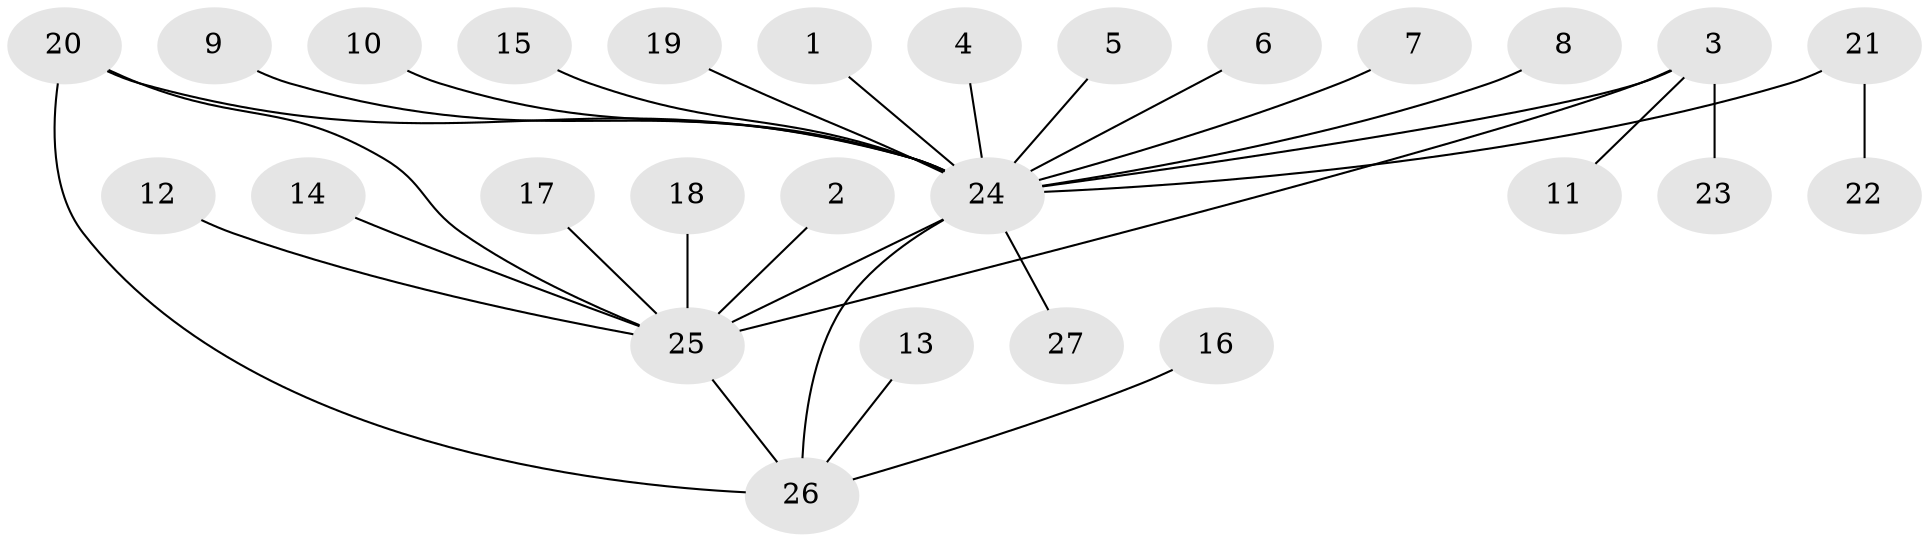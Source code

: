 // original degree distribution, {4: 0.038461538461538464, 3: 0.057692307692307696, 23: 0.019230769230769232, 6: 0.019230769230769232, 1: 0.6153846153846154, 12: 0.019230769230769232, 2: 0.19230769230769232, 7: 0.019230769230769232, 5: 0.019230769230769232}
// Generated by graph-tools (version 1.1) at 2025/49/03/09/25 03:49:57]
// undirected, 27 vertices, 30 edges
graph export_dot {
graph [start="1"]
  node [color=gray90,style=filled];
  1;
  2;
  3;
  4;
  5;
  6;
  7;
  8;
  9;
  10;
  11;
  12;
  13;
  14;
  15;
  16;
  17;
  18;
  19;
  20;
  21;
  22;
  23;
  24;
  25;
  26;
  27;
  1 -- 24 [weight=1.0];
  2 -- 25 [weight=1.0];
  3 -- 11 [weight=1.0];
  3 -- 23 [weight=1.0];
  3 -- 24 [weight=1.0];
  3 -- 25 [weight=1.0];
  4 -- 24 [weight=1.0];
  5 -- 24 [weight=1.0];
  6 -- 24 [weight=1.0];
  7 -- 24 [weight=1.0];
  8 -- 24 [weight=1.0];
  9 -- 24 [weight=1.0];
  10 -- 24 [weight=1.0];
  12 -- 25 [weight=1.0];
  13 -- 26 [weight=1.0];
  14 -- 25 [weight=1.0];
  15 -- 24 [weight=1.0];
  16 -- 26 [weight=1.0];
  17 -- 25 [weight=1.0];
  18 -- 25 [weight=1.0];
  19 -- 24 [weight=1.0];
  20 -- 24 [weight=1.0];
  20 -- 25 [weight=1.0];
  20 -- 26 [weight=1.0];
  21 -- 22 [weight=1.0];
  21 -- 24 [weight=1.0];
  24 -- 25 [weight=3.0];
  24 -- 26 [weight=1.0];
  24 -- 27 [weight=1.0];
  25 -- 26 [weight=1.0];
}
